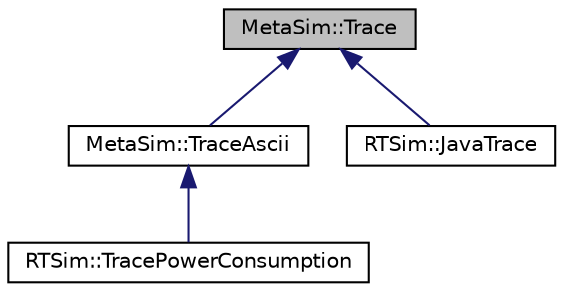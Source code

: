 digraph "MetaSim::Trace"
{
  edge [fontname="Helvetica",fontsize="10",labelfontname="Helvetica",labelfontsize="10"];
  node [fontname="Helvetica",fontsize="10",shape=record];
  Node0 [label="MetaSim::Trace",height=0.2,width=0.4,color="black", fillcolor="grey75", style="filled", fontcolor="black"];
  Node0 -> Node1 [dir="back",color="midnightblue",fontsize="10",style="solid",fontname="Helvetica"];
  Node1 [label="MetaSim::TraceAscii",height=0.2,width=0.4,color="black", fillcolor="white", style="filled",URL="$classMetaSim_1_1TraceAscii.html"];
  Node1 -> Node2 [dir="back",color="midnightblue",fontsize="10",style="solid",fontname="Helvetica"];
  Node2 [label="RTSim::TracePowerConsumption",height=0.2,width=0.4,color="black", fillcolor="white", style="filled",URL="$classRTSim_1_1TracePowerConsumption.html"];
  Node0 -> Node3 [dir="back",color="midnightblue",fontsize="10",style="solid",fontname="Helvetica"];
  Node3 [label="RTSim::JavaTrace",height=0.2,width=0.4,color="black", fillcolor="white", style="filled",URL="$classRTSim_1_1JavaTrace.html"];
}
